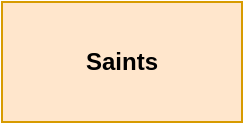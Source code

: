 <mxfile version="20.2.2" type="device"><diagram id="CUNH2kqTtaA5TW_3SUtc" name="Page-1"><mxGraphModel dx="862" dy="463" grid="1" gridSize="10" guides="1" tooltips="1" connect="1" arrows="1" fold="1" page="1" pageScale="1" pageWidth="850" pageHeight="1100" math="0" shadow="0"><root><mxCell id="0"/><mxCell id="1" parent="0"/><mxCell id="uzarUhcuvTxf5Rq-uIZn-1" value="&lt;b&gt;Saints&lt;/b&gt;" style="rounded=0;whiteSpace=wrap;html=1;fillColor=#ffe6cc;strokeColor=#d79b00;" vertex="1" parent="1"><mxGeometry x="250" y="120" width="120" height="60" as="geometry"/></mxCell></root></mxGraphModel></diagram></mxfile>
